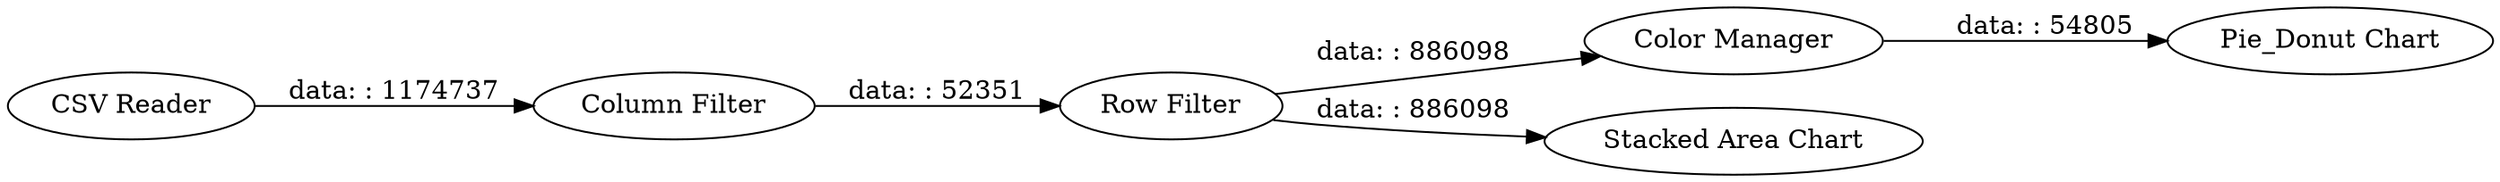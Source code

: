 digraph {
	"-8496174040571232952_5" [label="Color Manager"]
	"-8496174040571232952_7" [label="CSV Reader"]
	"-8496174040571232952_2" [label="Column Filter"]
	"-8496174040571232952_6" [label="Pie_Donut Chart"]
	"-8496174040571232952_4" [label="Stacked Area Chart"]
	"-8496174040571232952_3" [label="Row Filter"]
	"-8496174040571232952_5" -> "-8496174040571232952_6" [label="data: : 54805"]
	"-8496174040571232952_2" -> "-8496174040571232952_3" [label="data: : 52351"]
	"-8496174040571232952_7" -> "-8496174040571232952_2" [label="data: : 1174737"]
	"-8496174040571232952_3" -> "-8496174040571232952_4" [label="data: : 886098"]
	"-8496174040571232952_3" -> "-8496174040571232952_5" [label="data: : 886098"]
	rankdir=LR
}
